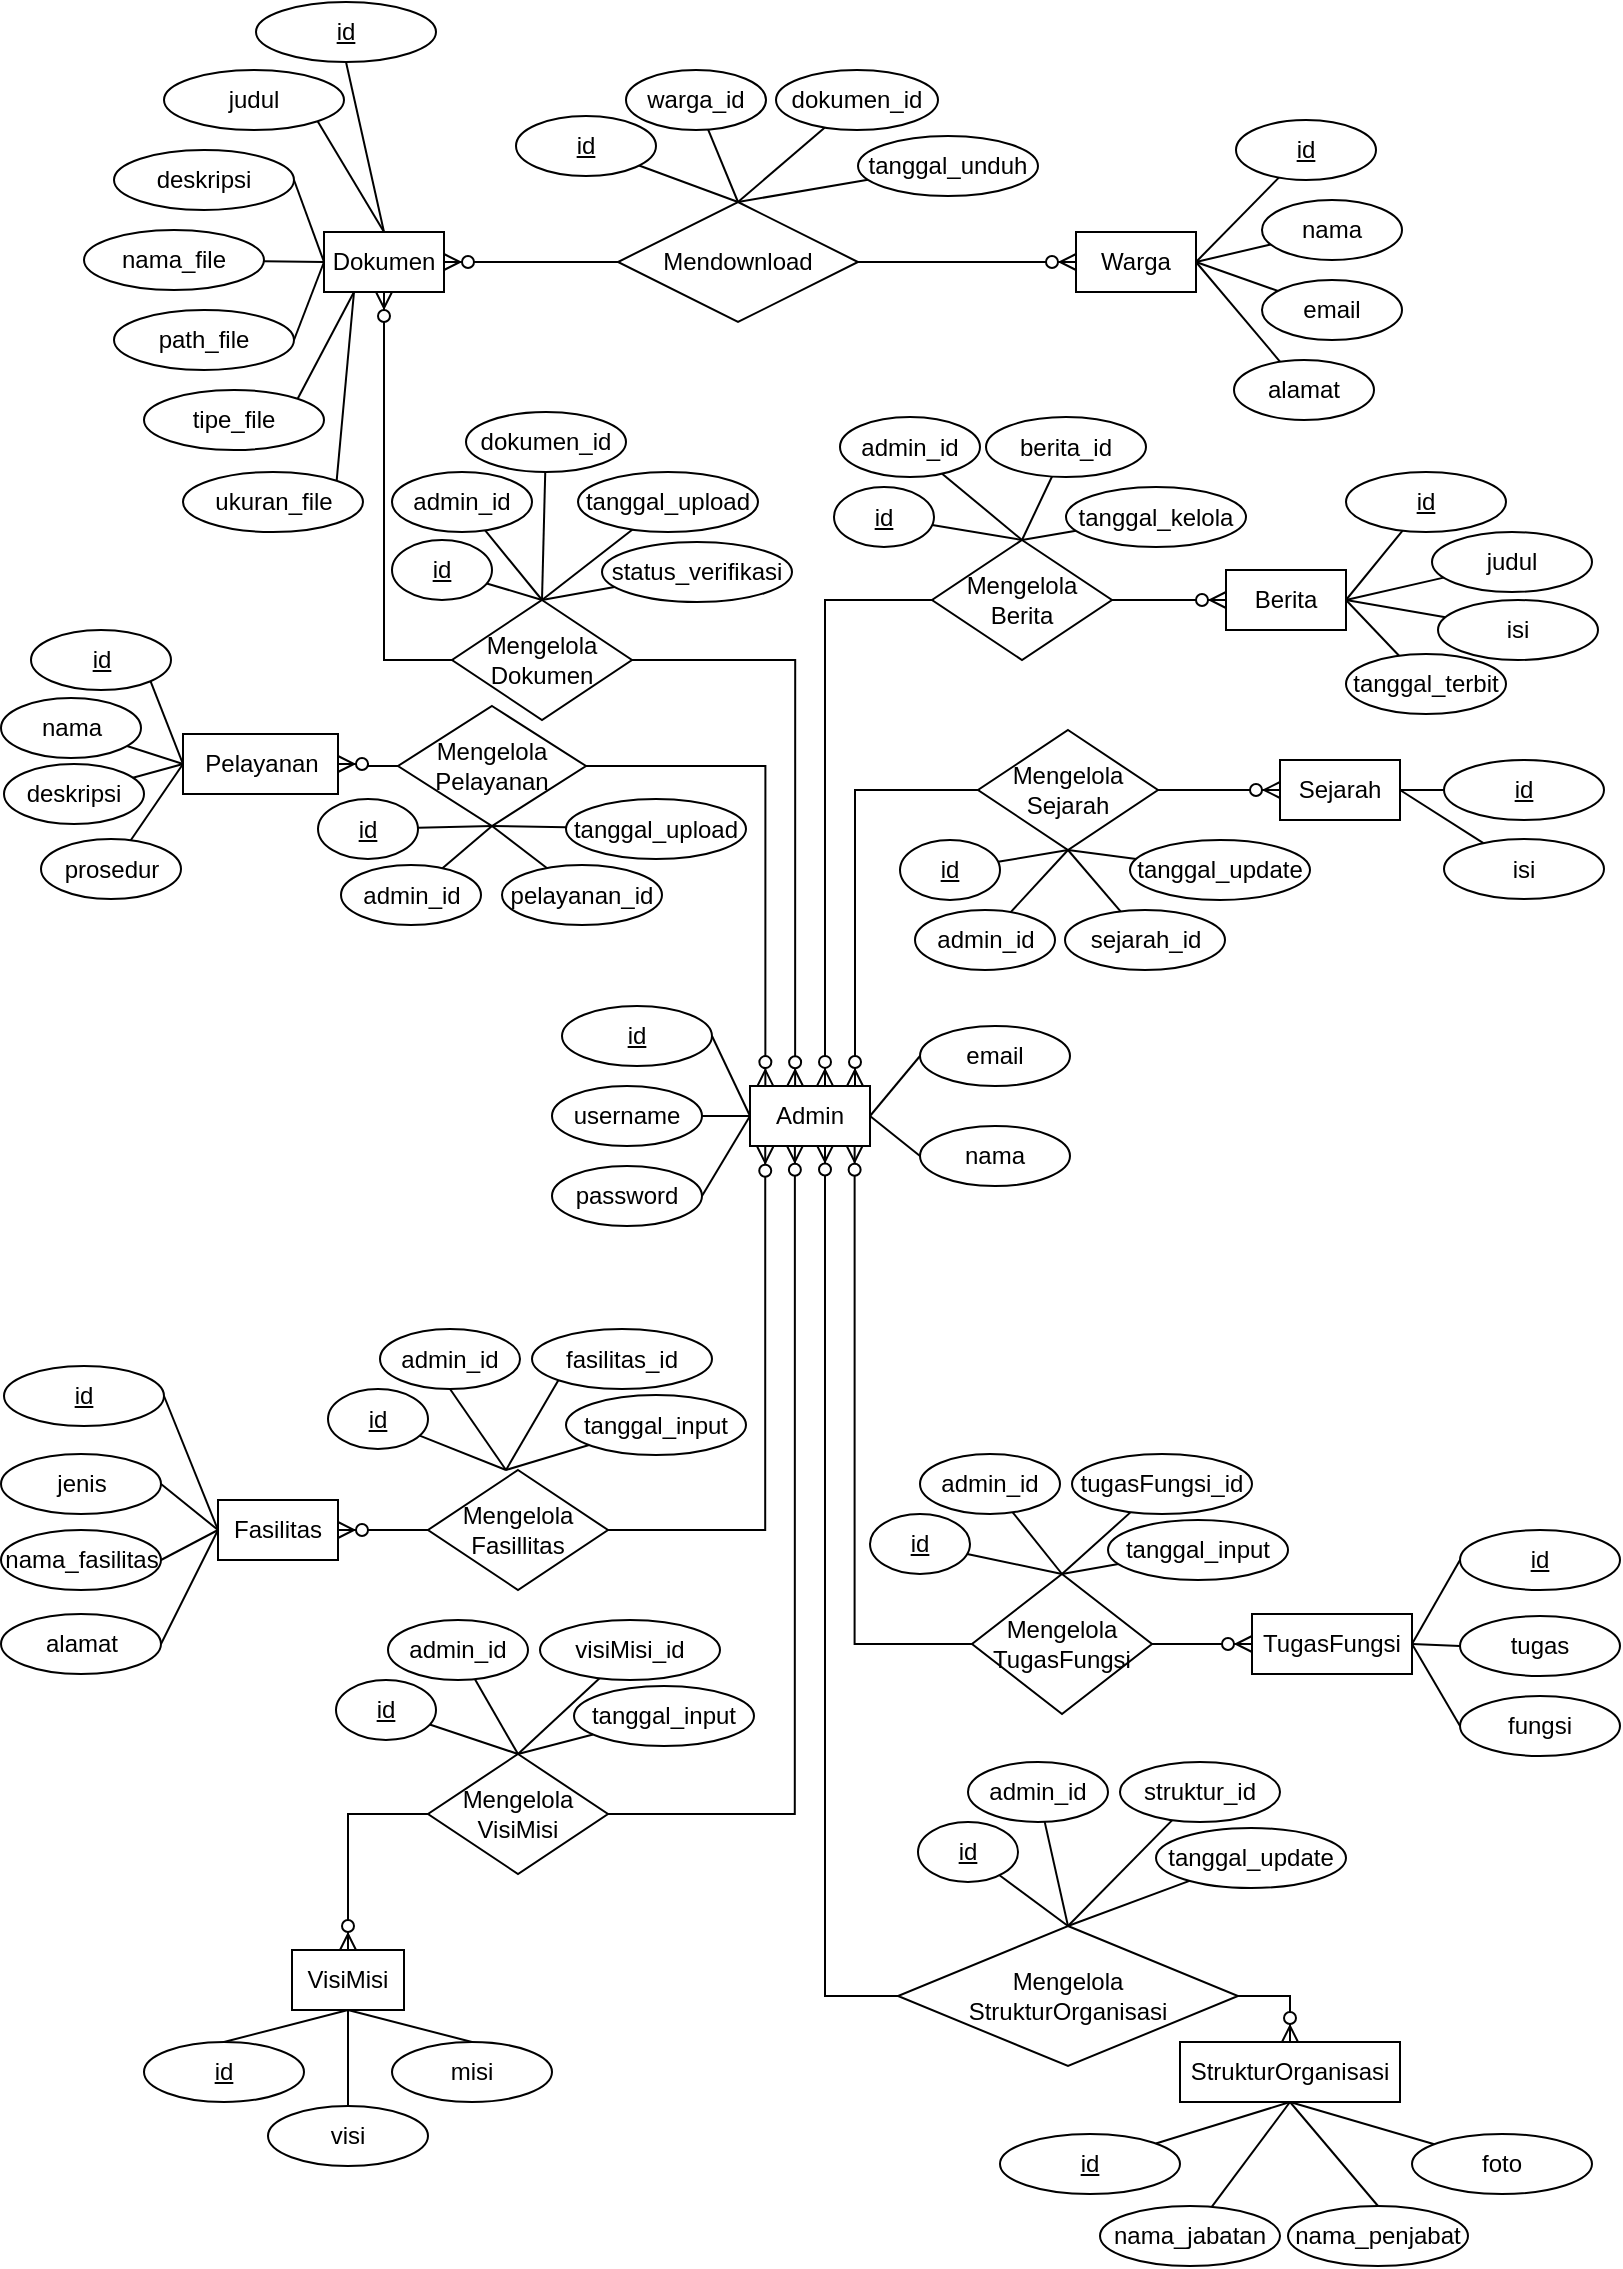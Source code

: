 <mxfile version="27.0.9">
  <diagram name="Page-1" id="Gd6AUDYWB9hMmStg1P0N">
    <mxGraphModel dx="772" dy="629" grid="1" gridSize="10" guides="1" tooltips="1" connect="1" arrows="1" fold="1" page="1" pageScale="1" pageWidth="827" pageHeight="1169" math="0" shadow="0">
      <root>
        <mxCell id="0" />
        <mxCell id="1" parent="0" />
        <mxCell id="0zm7XcYfvjShml4HNNp9-40" style="rounded=0;orthogonalLoop=1;jettySize=auto;html=1;entryX=1;entryY=0.5;entryDx=0;entryDy=0;endArrow=none;startFill=0;exitX=0;exitY=0.5;exitDx=0;exitDy=0;movable=1;resizable=1;rotatable=1;deletable=1;editable=1;locked=0;connectable=1;" parent="1" source="0zm7XcYfvjShml4HNNp9-1" target="0zm7XcYfvjShml4HNNp9-13" edge="1">
          <mxGeometry relative="1" as="geometry">
            <mxPoint x="376" y="565" as="sourcePoint" />
          </mxGeometry>
        </mxCell>
        <mxCell id="0zm7XcYfvjShml4HNNp9-1" value="Admin" style="html=1;dashed=0;whiteSpace=wrap;movable=1;resizable=1;rotatable=1;deletable=1;editable=1;locked=0;connectable=1;" parent="1" vertex="1">
          <mxGeometry x="386" y="550" width="60" height="30" as="geometry" />
        </mxCell>
        <mxCell id="0zm7XcYfvjShml4HNNp9-47" style="rounded=0;orthogonalLoop=1;jettySize=auto;html=1;entryX=0.5;entryY=1;entryDx=0;entryDy=0;endArrow=none;startFill=0;movable=1;resizable=1;rotatable=1;deletable=1;editable=1;locked=0;connectable=1;exitX=0.5;exitY=0;exitDx=0;exitDy=0;" parent="1" source="0zm7XcYfvjShml4HNNp9-4" target="0zm7XcYfvjShml4HNNp9-26" edge="1">
          <mxGeometry relative="1" as="geometry" />
        </mxCell>
        <mxCell id="0zm7XcYfvjShml4HNNp9-48" style="rounded=0;orthogonalLoop=1;jettySize=auto;html=1;entryX=1;entryY=1;entryDx=0;entryDy=0;endArrow=none;startFill=0;exitX=0.5;exitY=0;exitDx=0;exitDy=0;movable=1;resizable=1;rotatable=1;deletable=1;editable=1;locked=0;connectable=1;" parent="1" source="0zm7XcYfvjShml4HNNp9-4" target="0zm7XcYfvjShml4HNNp9-27" edge="1">
          <mxGeometry relative="1" as="geometry" />
        </mxCell>
        <mxCell id="0zm7XcYfvjShml4HNNp9-49" style="rounded=0;orthogonalLoop=1;jettySize=auto;html=1;entryX=1;entryY=0;entryDx=0;entryDy=0;endArrow=none;startFill=0;exitX=0.25;exitY=1;exitDx=0;exitDy=0;movable=1;resizable=1;rotatable=1;deletable=1;editable=1;locked=0;connectable=1;" parent="1" source="0zm7XcYfvjShml4HNNp9-4" target="0zm7XcYfvjShml4HNNp9-35" edge="1">
          <mxGeometry relative="1" as="geometry" />
        </mxCell>
        <mxCell id="0zm7XcYfvjShml4HNNp9-4" value="Dokumen" style="html=1;dashed=0;whiteSpace=wrap;movable=1;resizable=1;rotatable=1;deletable=1;editable=1;locked=0;connectable=1;" parent="1" vertex="1">
          <mxGeometry x="173" y="123" width="60" height="30" as="geometry" />
        </mxCell>
        <mxCell id="0zm7XcYfvjShml4HNNp9-7" value="Berita" style="html=1;dashed=0;whiteSpace=wrap;movable=1;resizable=1;rotatable=1;deletable=1;editable=1;locked=0;connectable=1;" parent="1" vertex="1">
          <mxGeometry x="624" y="292" width="60" height="30" as="geometry" />
        </mxCell>
        <mxCell id="0zm7XcYfvjShml4HNNp9-8" value="Sejarah" style="html=1;dashed=0;whiteSpace=wrap;" parent="1" vertex="1">
          <mxGeometry x="651" y="387" width="60" height="30" as="geometry" />
        </mxCell>
        <mxCell id="0zm7XcYfvjShml4HNNp9-9" value="StrukturOrganisasi" style="html=1;dashed=0;whiteSpace=wrap;" parent="1" vertex="1">
          <mxGeometry x="601" y="1028" width="110" height="30" as="geometry" />
        </mxCell>
        <mxCell id="0zm7XcYfvjShml4HNNp9-11" value="Fasilitas" style="html=1;dashed=0;whiteSpace=wrap;" parent="1" vertex="1">
          <mxGeometry x="120" y="757" width="60" height="30" as="geometry" />
        </mxCell>
        <mxCell id="0zm7XcYfvjShml4HNNp9-12" value="Warga" style="html=1;dashed=0;whiteSpace=wrap;" parent="1" vertex="1">
          <mxGeometry x="549" y="123" width="60" height="30" as="geometry" />
        </mxCell>
        <mxCell id="0zm7XcYfvjShml4HNNp9-13" value="id" style="ellipse;whiteSpace=wrap;html=1;align=center;fontStyle=4;movable=1;resizable=1;rotatable=1;deletable=1;editable=1;locked=0;connectable=1;" parent="1" vertex="1">
          <mxGeometry x="292" y="510" width="75" height="30" as="geometry" />
        </mxCell>
        <mxCell id="0zm7XcYfvjShml4HNNp9-41" style="rounded=0;orthogonalLoop=1;jettySize=auto;html=1;entryX=0;entryY=0.5;entryDx=0;entryDy=0;endArrow=none;startFill=0;exitX=1;exitY=0.5;exitDx=0;exitDy=0;movable=1;resizable=1;rotatable=1;deletable=1;editable=1;locked=0;connectable=1;" parent="1" source="0zm7XcYfvjShml4HNNp9-18" target="0zm7XcYfvjShml4HNNp9-1" edge="1">
          <mxGeometry relative="1" as="geometry">
            <mxPoint x="376" y="565" as="targetPoint" />
          </mxGeometry>
        </mxCell>
        <mxCell id="0zm7XcYfvjShml4HNNp9-18" value="username" style="ellipse;whiteSpace=wrap;html=1;align=center;movable=1;resizable=1;rotatable=1;deletable=1;editable=1;locked=0;connectable=1;" parent="1" vertex="1">
          <mxGeometry x="287" y="550" width="75" height="30" as="geometry" />
        </mxCell>
        <mxCell id="0zm7XcYfvjShml4HNNp9-42" style="rounded=0;orthogonalLoop=1;jettySize=auto;html=1;entryX=0;entryY=0.5;entryDx=0;entryDy=0;endArrow=none;startFill=0;movable=1;resizable=1;rotatable=1;deletable=1;editable=1;locked=0;connectable=1;exitX=1;exitY=0.5;exitDx=0;exitDy=0;" parent="1" source="0zm7XcYfvjShml4HNNp9-19" target="0zm7XcYfvjShml4HNNp9-1" edge="1">
          <mxGeometry relative="1" as="geometry">
            <mxPoint x="376" y="565" as="targetPoint" />
          </mxGeometry>
        </mxCell>
        <mxCell id="0zm7XcYfvjShml4HNNp9-19" value="password" style="ellipse;whiteSpace=wrap;html=1;align=center;movable=1;resizable=1;rotatable=1;deletable=1;editable=1;locked=0;connectable=1;" parent="1" vertex="1">
          <mxGeometry x="287" y="590" width="75" height="30" as="geometry" />
        </mxCell>
        <mxCell id="NVvL3E0lNrgE0OUYKv7Z-1" style="rounded=0;orthogonalLoop=1;jettySize=auto;html=1;entryX=1;entryY=0.5;entryDx=0;entryDy=0;endArrow=none;startFill=0;exitX=0;exitY=0.5;exitDx=0;exitDy=0;" parent="1" source="0zm7XcYfvjShml4HNNp9-20" target="0zm7XcYfvjShml4HNNp9-1" edge="1">
          <mxGeometry relative="1" as="geometry" />
        </mxCell>
        <mxCell id="0zm7XcYfvjShml4HNNp9-20" value="nama" style="ellipse;whiteSpace=wrap;html=1;align=center;movable=1;resizable=1;rotatable=1;deletable=1;editable=1;locked=0;connectable=1;" parent="1" vertex="1">
          <mxGeometry x="471" y="570" width="75" height="30" as="geometry" />
        </mxCell>
        <mxCell id="0zm7XcYfvjShml4HNNp9-44" style="rounded=0;orthogonalLoop=1;jettySize=auto;html=1;entryX=1;entryY=0.5;entryDx=0;entryDy=0;endArrow=none;startFill=0;exitX=0;exitY=0.5;exitDx=0;exitDy=0;movable=1;resizable=1;rotatable=1;deletable=1;editable=1;locked=0;connectable=1;" parent="1" source="0zm7XcYfvjShml4HNNp9-21" target="0zm7XcYfvjShml4HNNp9-1" edge="1">
          <mxGeometry relative="1" as="geometry" />
        </mxCell>
        <mxCell id="0zm7XcYfvjShml4HNNp9-21" value="email" style="ellipse;whiteSpace=wrap;html=1;align=center;movable=1;resizable=1;rotatable=1;deletable=1;editable=1;locked=0;connectable=1;" parent="1" vertex="1">
          <mxGeometry x="471" y="520" width="75" height="30" as="geometry" />
        </mxCell>
        <mxCell id="0zm7XcYfvjShml4HNNp9-26" value="id" style="ellipse;whiteSpace=wrap;html=1;align=center;fontStyle=4;movable=1;resizable=1;rotatable=1;deletable=1;editable=1;locked=0;connectable=1;" parent="1" vertex="1">
          <mxGeometry x="139" y="8" width="90" height="30" as="geometry" />
        </mxCell>
        <mxCell id="0zm7XcYfvjShml4HNNp9-27" value="judul" style="ellipse;whiteSpace=wrap;html=1;align=center;movable=1;resizable=1;rotatable=1;deletable=1;editable=1;locked=0;connectable=1;" parent="1" vertex="1">
          <mxGeometry x="93" y="42" width="90" height="30" as="geometry" />
        </mxCell>
        <mxCell id="0zm7XcYfvjShml4HNNp9-50" style="rounded=0;orthogonalLoop=1;jettySize=auto;html=1;entryX=0;entryY=0.5;entryDx=0;entryDy=0;endArrow=none;startFill=0;exitX=1;exitY=0.5;exitDx=0;exitDy=0;movable=1;resizable=1;rotatable=1;deletable=1;editable=1;locked=0;connectable=1;" parent="1" source="0zm7XcYfvjShml4HNNp9-28" target="0zm7XcYfvjShml4HNNp9-4" edge="1">
          <mxGeometry relative="1" as="geometry" />
        </mxCell>
        <mxCell id="0zm7XcYfvjShml4HNNp9-28" value="deskripsi" style="ellipse;whiteSpace=wrap;html=1;align=center;movable=1;resizable=1;rotatable=1;deletable=1;editable=1;locked=0;connectable=1;" parent="1" vertex="1">
          <mxGeometry x="68" y="82" width="90" height="30" as="geometry" />
        </mxCell>
        <mxCell id="0zm7XcYfvjShml4HNNp9-51" style="rounded=0;orthogonalLoop=1;jettySize=auto;html=1;entryX=0;entryY=0.5;entryDx=0;entryDy=0;endArrow=none;startFill=0;movable=1;resizable=1;rotatable=1;deletable=1;editable=1;locked=0;connectable=1;" parent="1" source="0zm7XcYfvjShml4HNNp9-32" target="0zm7XcYfvjShml4HNNp9-4" edge="1">
          <mxGeometry relative="1" as="geometry" />
        </mxCell>
        <mxCell id="0zm7XcYfvjShml4HNNp9-32" value="nama_file" style="ellipse;whiteSpace=wrap;html=1;align=center;movable=1;resizable=1;rotatable=1;deletable=1;editable=1;locked=0;connectable=1;" parent="1" vertex="1">
          <mxGeometry x="53" y="122" width="90" height="30" as="geometry" />
        </mxCell>
        <mxCell id="0zm7XcYfvjShml4HNNp9-52" style="rounded=0;orthogonalLoop=1;jettySize=auto;html=1;entryX=0;entryY=0.5;entryDx=0;entryDy=0;endArrow=none;startFill=0;exitX=1;exitY=0.5;exitDx=0;exitDy=0;movable=1;resizable=1;rotatable=1;deletable=1;editable=1;locked=0;connectable=1;" parent="1" source="0zm7XcYfvjShml4HNNp9-33" target="0zm7XcYfvjShml4HNNp9-4" edge="1">
          <mxGeometry relative="1" as="geometry" />
        </mxCell>
        <mxCell id="0zm7XcYfvjShml4HNNp9-33" value="path_file" style="ellipse;whiteSpace=wrap;html=1;align=center;movable=1;resizable=1;rotatable=1;deletable=1;editable=1;locked=0;connectable=1;" parent="1" vertex="1">
          <mxGeometry x="68" y="162" width="90" height="30" as="geometry" />
        </mxCell>
        <mxCell id="0zm7XcYfvjShml4HNNp9-53" style="rounded=0;orthogonalLoop=1;jettySize=auto;html=1;entryX=0.25;entryY=1;entryDx=0;entryDy=0;endArrow=none;startFill=0;exitX=1;exitY=0;exitDx=0;exitDy=0;movable=1;resizable=1;rotatable=1;deletable=1;editable=1;locked=0;connectable=1;" parent="1" source="0zm7XcYfvjShml4HNNp9-34" target="0zm7XcYfvjShml4HNNp9-4" edge="1">
          <mxGeometry relative="1" as="geometry" />
        </mxCell>
        <mxCell id="0zm7XcYfvjShml4HNNp9-34" value="tipe_file" style="ellipse;whiteSpace=wrap;html=1;align=center;movable=1;resizable=1;rotatable=1;deletable=1;editable=1;locked=0;connectable=1;" parent="1" vertex="1">
          <mxGeometry x="83" y="202" width="90" height="30" as="geometry" />
        </mxCell>
        <mxCell id="0zm7XcYfvjShml4HNNp9-35" value="ukuran_file" style="ellipse;whiteSpace=wrap;html=1;align=center;movable=1;resizable=1;rotatable=1;deletable=1;editable=1;locked=0;connectable=1;" parent="1" vertex="1">
          <mxGeometry x="102.5" y="243" width="90" height="30" as="geometry" />
        </mxCell>
        <mxCell id="LVVY-FQApIFVXLhK9FdI-64" style="rounded=0;orthogonalLoop=1;jettySize=auto;html=1;entryX=1;entryY=0.5;entryDx=0;entryDy=0;endArrow=none;startFill=0;" parent="1" source="0zm7XcYfvjShml4HNNp9-58" target="0zm7XcYfvjShml4HNNp9-7" edge="1">
          <mxGeometry relative="1" as="geometry" />
        </mxCell>
        <mxCell id="0zm7XcYfvjShml4HNNp9-58" value="id" style="ellipse;whiteSpace=wrap;html=1;align=center;fontStyle=4;movable=1;resizable=1;rotatable=1;deletable=1;editable=1;locked=0;connectable=1;" parent="1" vertex="1">
          <mxGeometry x="684" y="243" width="80" height="30" as="geometry" />
        </mxCell>
        <mxCell id="LVVY-FQApIFVXLhK9FdI-65" style="rounded=0;orthogonalLoop=1;jettySize=auto;html=1;entryX=1;entryY=0.5;entryDx=0;entryDy=0;endArrow=none;startFill=0;" parent="1" source="0zm7XcYfvjShml4HNNp9-59" target="0zm7XcYfvjShml4HNNp9-7" edge="1">
          <mxGeometry relative="1" as="geometry" />
        </mxCell>
        <mxCell id="0zm7XcYfvjShml4HNNp9-59" value="judul" style="ellipse;whiteSpace=wrap;html=1;align=center;movable=1;resizable=1;rotatable=1;deletable=1;editable=1;locked=0;connectable=1;" parent="1" vertex="1">
          <mxGeometry x="727" y="273" width="80" height="30" as="geometry" />
        </mxCell>
        <mxCell id="LVVY-FQApIFVXLhK9FdI-66" style="rounded=0;orthogonalLoop=1;jettySize=auto;html=1;entryX=1;entryY=0.5;entryDx=0;entryDy=0;endArrow=none;startFill=0;" parent="1" source="0zm7XcYfvjShml4HNNp9-60" target="0zm7XcYfvjShml4HNNp9-7" edge="1">
          <mxGeometry relative="1" as="geometry" />
        </mxCell>
        <mxCell id="0zm7XcYfvjShml4HNNp9-60" value="isi" style="ellipse;whiteSpace=wrap;html=1;align=center;movable=1;resizable=1;rotatable=1;deletable=1;editable=1;locked=0;connectable=1;" parent="1" vertex="1">
          <mxGeometry x="730" y="307" width="80" height="30" as="geometry" />
        </mxCell>
        <mxCell id="LVVY-FQApIFVXLhK9FdI-63" style="rounded=0;orthogonalLoop=1;jettySize=auto;html=1;entryX=1;entryY=0.5;entryDx=0;entryDy=0;endArrow=none;startFill=0;" parent="1" source="0zm7XcYfvjShml4HNNp9-61" target="0zm7XcYfvjShml4HNNp9-7" edge="1">
          <mxGeometry relative="1" as="geometry" />
        </mxCell>
        <mxCell id="0zm7XcYfvjShml4HNNp9-61" value="tanggal_terbit" style="ellipse;whiteSpace=wrap;html=1;align=center;movable=1;resizable=1;rotatable=1;deletable=1;editable=1;locked=0;connectable=1;" parent="1" vertex="1">
          <mxGeometry x="684" y="334" width="80" height="30" as="geometry" />
        </mxCell>
        <mxCell id="38ia4sdSI4WOzJJ5O3A4-18" style="rounded=0;orthogonalLoop=1;jettySize=auto;html=1;entryX=1;entryY=0.5;entryDx=0;entryDy=0;endArrow=none;startFill=0;" parent="1" source="0zm7XcYfvjShml4HNNp9-73" target="0zm7XcYfvjShml4HNNp9-8" edge="1">
          <mxGeometry relative="1" as="geometry" />
        </mxCell>
        <mxCell id="0zm7XcYfvjShml4HNNp9-73" value="id" style="ellipse;whiteSpace=wrap;html=1;align=center;fontStyle=4;" parent="1" vertex="1">
          <mxGeometry x="733" y="387" width="80" height="30" as="geometry" />
        </mxCell>
        <mxCell id="38ia4sdSI4WOzJJ5O3A4-19" style="rounded=0;orthogonalLoop=1;jettySize=auto;html=1;entryX=1;entryY=0.5;entryDx=0;entryDy=0;endArrow=none;startFill=0;" parent="1" source="0zm7XcYfvjShml4HNNp9-75" target="0zm7XcYfvjShml4HNNp9-8" edge="1">
          <mxGeometry relative="1" as="geometry" />
        </mxCell>
        <mxCell id="0zm7XcYfvjShml4HNNp9-75" value="isi" style="ellipse;whiteSpace=wrap;html=1;align=center;" parent="1" vertex="1">
          <mxGeometry x="733" y="426.5" width="80" height="30" as="geometry" />
        </mxCell>
        <mxCell id="LVVY-FQApIFVXLhK9FdI-69" style="rounded=0;orthogonalLoop=1;jettySize=auto;html=1;entryX=0.5;entryY=1;entryDx=0;entryDy=0;endArrow=none;startFill=0;" parent="1" source="0zm7XcYfvjShml4HNNp9-84" target="0zm7XcYfvjShml4HNNp9-9" edge="1">
          <mxGeometry relative="1" as="geometry" />
        </mxCell>
        <mxCell id="0zm7XcYfvjShml4HNNp9-84" value="id" style="ellipse;whiteSpace=wrap;html=1;align=center;fontStyle=4;" parent="1" vertex="1">
          <mxGeometry x="511" y="1074" width="90" height="30" as="geometry" />
        </mxCell>
        <mxCell id="0zm7XcYfvjShml4HNNp9-91" style="rounded=0;orthogonalLoop=1;jettySize=auto;html=1;endArrow=none;startFill=0;entryX=0.5;entryY=1;entryDx=0;entryDy=0;" parent="1" source="0zm7XcYfvjShml4HNNp9-85" target="0zm7XcYfvjShml4HNNp9-9" edge="1">
          <mxGeometry relative="1" as="geometry" />
        </mxCell>
        <mxCell id="0zm7XcYfvjShml4HNNp9-85" value="nama_jabatan" style="ellipse;whiteSpace=wrap;html=1;align=center;" parent="1" vertex="1">
          <mxGeometry x="561" y="1110" width="90" height="30" as="geometry" />
        </mxCell>
        <mxCell id="0zm7XcYfvjShml4HNNp9-92" style="rounded=0;orthogonalLoop=1;jettySize=auto;html=1;entryX=0.5;entryY=1;entryDx=0;entryDy=0;endArrow=none;startFill=0;exitX=0.5;exitY=0;exitDx=0;exitDy=0;" parent="1" source="0zm7XcYfvjShml4HNNp9-86" target="0zm7XcYfvjShml4HNNp9-9" edge="1">
          <mxGeometry relative="1" as="geometry" />
        </mxCell>
        <mxCell id="0zm7XcYfvjShml4HNNp9-86" value="nama_penjabat" style="ellipse;whiteSpace=wrap;html=1;align=center;" parent="1" vertex="1">
          <mxGeometry x="655" y="1110" width="90" height="30" as="geometry" />
        </mxCell>
        <mxCell id="0zm7XcYfvjShml4HNNp9-143" style="rounded=0;orthogonalLoop=1;jettySize=auto;html=1;entryX=0;entryY=0.5;entryDx=0;entryDy=0;endArrow=none;startFill=0;exitX=1;exitY=0.5;exitDx=0;exitDy=0;" parent="1" source="0zm7XcYfvjShml4HNNp9-116" target="0zm7XcYfvjShml4HNNp9-120" edge="1">
          <mxGeometry relative="1" as="geometry" />
        </mxCell>
        <mxCell id="0zm7XcYfvjShml4HNNp9-116" value="TugasFungsi" style="html=1;dashed=0;whiteSpace=wrap;" parent="1" vertex="1">
          <mxGeometry x="637" y="814" width="80" height="30" as="geometry" />
        </mxCell>
        <mxCell id="LVVY-FQApIFVXLhK9FdI-67" style="rounded=0;orthogonalLoop=1;jettySize=auto;html=1;entryX=1;entryY=0.5;entryDx=0;entryDy=0;endArrow=none;startFill=0;exitX=0;exitY=0.5;exitDx=0;exitDy=0;" parent="1" source="0zm7XcYfvjShml4HNNp9-118" target="0zm7XcYfvjShml4HNNp9-116" edge="1">
          <mxGeometry relative="1" as="geometry" />
        </mxCell>
        <mxCell id="0zm7XcYfvjShml4HNNp9-118" value="id" style="ellipse;whiteSpace=wrap;html=1;align=center;fontStyle=4;" parent="1" vertex="1">
          <mxGeometry x="741" y="772" width="80" height="30" as="geometry" />
        </mxCell>
        <mxCell id="0zm7XcYfvjShml4HNNp9-120" value="tugas" style="ellipse;whiteSpace=wrap;html=1;align=center;" parent="1" vertex="1">
          <mxGeometry x="741" y="815" width="80" height="30" as="geometry" />
        </mxCell>
        <mxCell id="0zm7XcYfvjShml4HNNp9-144" style="rounded=0;orthogonalLoop=1;jettySize=auto;html=1;entryX=1;entryY=0.5;entryDx=0;entryDy=0;endArrow=none;startFill=0;exitX=0;exitY=0.5;exitDx=0;exitDy=0;" parent="1" source="0zm7XcYfvjShml4HNNp9-122" target="0zm7XcYfvjShml4HNNp9-116" edge="1">
          <mxGeometry relative="1" as="geometry" />
        </mxCell>
        <mxCell id="0zm7XcYfvjShml4HNNp9-122" value="fungsi" style="ellipse;whiteSpace=wrap;html=1;align=center;" parent="1" vertex="1">
          <mxGeometry x="741" y="855" width="80" height="30" as="geometry" />
        </mxCell>
        <mxCell id="0zm7XcYfvjShml4HNNp9-129" value="VisiMisi" style="html=1;dashed=0;whiteSpace=wrap;" parent="1" vertex="1">
          <mxGeometry x="157" y="982" width="56" height="30" as="geometry" />
        </mxCell>
        <mxCell id="0zm7XcYfvjShml4HNNp9-130" style="rounded=0;orthogonalLoop=1;jettySize=auto;html=1;entryX=0.5;entryY=1;entryDx=0;entryDy=0;endArrow=none;startFill=0;exitX=0.5;exitY=0;exitDx=0;exitDy=0;" parent="1" source="0zm7XcYfvjShml4HNNp9-131" target="0zm7XcYfvjShml4HNNp9-129" edge="1">
          <mxGeometry relative="1" as="geometry">
            <mxPoint x="217" y="997" as="targetPoint" />
          </mxGeometry>
        </mxCell>
        <mxCell id="0zm7XcYfvjShml4HNNp9-131" value="id" style="ellipse;whiteSpace=wrap;html=1;align=center;fontStyle=4;" parent="1" vertex="1">
          <mxGeometry x="83" y="1028" width="80" height="30" as="geometry" />
        </mxCell>
        <mxCell id="0zm7XcYfvjShml4HNNp9-132" style="rounded=0;orthogonalLoop=1;jettySize=auto;html=1;endArrow=none;startFill=0;entryX=0.5;entryY=1;entryDx=0;entryDy=0;" parent="1" source="0zm7XcYfvjShml4HNNp9-133" target="0zm7XcYfvjShml4HNNp9-129" edge="1">
          <mxGeometry relative="1" as="geometry">
            <mxPoint x="217" y="997" as="targetPoint" />
          </mxGeometry>
        </mxCell>
        <mxCell id="0zm7XcYfvjShml4HNNp9-133" value="visi" style="ellipse;whiteSpace=wrap;html=1;align=center;" parent="1" vertex="1">
          <mxGeometry x="145" y="1060" width="80" height="30" as="geometry" />
        </mxCell>
        <mxCell id="0zm7XcYfvjShml4HNNp9-134" style="rounded=0;orthogonalLoop=1;jettySize=auto;html=1;entryX=0.5;entryY=1;entryDx=0;entryDy=0;endArrow=none;startFill=0;exitX=0.5;exitY=0;exitDx=0;exitDy=0;" parent="1" source="0zm7XcYfvjShml4HNNp9-135" target="0zm7XcYfvjShml4HNNp9-129" edge="1">
          <mxGeometry relative="1" as="geometry" />
        </mxCell>
        <mxCell id="0zm7XcYfvjShml4HNNp9-135" value="misi" style="ellipse;whiteSpace=wrap;html=1;align=center;" parent="1" vertex="1">
          <mxGeometry x="207" y="1028" width="80" height="30" as="geometry" />
        </mxCell>
        <mxCell id="0zm7XcYfvjShml4HNNp9-165" style="rounded=0;orthogonalLoop=1;jettySize=auto;html=1;entryX=0;entryY=0.5;entryDx=0;entryDy=0;endArrow=none;startFill=0;exitX=1;exitY=0.5;exitDx=0;exitDy=0;" parent="1" source="0zm7XcYfvjShml4HNNp9-149" target="0zm7XcYfvjShml4HNNp9-11" edge="1">
          <mxGeometry relative="1" as="geometry" />
        </mxCell>
        <mxCell id="0zm7XcYfvjShml4HNNp9-149" value="id" style="ellipse;whiteSpace=wrap;html=1;align=center;fontStyle=4;" parent="1" vertex="1">
          <mxGeometry x="13" y="690" width="80" height="30" as="geometry" />
        </mxCell>
        <mxCell id="0zm7XcYfvjShml4HNNp9-163" style="rounded=0;orthogonalLoop=1;jettySize=auto;html=1;entryX=0;entryY=0.5;entryDx=0;entryDy=0;endArrow=none;startFill=0;exitX=1;exitY=0.5;exitDx=0;exitDy=0;" parent="1" source="0zm7XcYfvjShml4HNNp9-150" target="0zm7XcYfvjShml4HNNp9-11" edge="1">
          <mxGeometry relative="1" as="geometry">
            <mxPoint x="120" y="773" as="targetPoint" />
          </mxGeometry>
        </mxCell>
        <mxCell id="0zm7XcYfvjShml4HNNp9-150" value="nama_fasilitas" style="ellipse;whiteSpace=wrap;html=1;align=center;" parent="1" vertex="1">
          <mxGeometry x="11.5" y="772" width="80" height="30" as="geometry" />
        </mxCell>
        <mxCell id="0zm7XcYfvjShml4HNNp9-164" style="rounded=0;orthogonalLoop=1;jettySize=auto;html=1;entryX=0;entryY=0.5;entryDx=0;entryDy=0;endArrow=none;startFill=0;exitX=1;exitY=0.5;exitDx=0;exitDy=0;" parent="1" source="0zm7XcYfvjShml4HNNp9-151" target="0zm7XcYfvjShml4HNNp9-11" edge="1">
          <mxGeometry relative="1" as="geometry" />
        </mxCell>
        <mxCell id="0zm7XcYfvjShml4HNNp9-151" value="jenis" style="ellipse;whiteSpace=wrap;html=1;align=center;" parent="1" vertex="1">
          <mxGeometry x="11.5" y="734" width="80" height="30" as="geometry" />
        </mxCell>
        <mxCell id="0zm7XcYfvjShml4HNNp9-161" style="rounded=0;orthogonalLoop=1;jettySize=auto;html=1;entryX=0;entryY=0.5;entryDx=0;entryDy=0;endArrow=none;startFill=0;exitX=1;exitY=0.5;exitDx=0;exitDy=0;" parent="1" source="0zm7XcYfvjShml4HNNp9-153" target="0zm7XcYfvjShml4HNNp9-11" edge="1">
          <mxGeometry relative="1" as="geometry">
            <mxPoint x="120" y="773" as="targetPoint" />
          </mxGeometry>
        </mxCell>
        <mxCell id="0zm7XcYfvjShml4HNNp9-153" value="alamat" style="ellipse;whiteSpace=wrap;html=1;align=center;" parent="1" vertex="1">
          <mxGeometry x="11.5" y="814" width="80" height="30" as="geometry" />
        </mxCell>
        <mxCell id="38ia4sdSI4WOzJJ5O3A4-10" style="rounded=0;orthogonalLoop=1;jettySize=auto;html=1;entryX=1;entryY=1;entryDx=0;entryDy=0;endArrow=none;startFill=0;exitX=0;exitY=0.5;exitDx=0;exitDy=0;" parent="1" source="38ia4sdSI4WOzJJ5O3A4-2" target="38ia4sdSI4WOzJJ5O3A4-3" edge="1">
          <mxGeometry relative="1" as="geometry" />
        </mxCell>
        <mxCell id="38ia4sdSI4WOzJJ5O3A4-2" value="Pelayanan" style="html=1;dashed=0;whiteSpace=wrap;" parent="1" vertex="1">
          <mxGeometry x="102.5" y="374" width="77.5" height="30" as="geometry" />
        </mxCell>
        <mxCell id="38ia4sdSI4WOzJJ5O3A4-3" value="id" style="ellipse;whiteSpace=wrap;html=1;align=center;fontStyle=4;" parent="1" vertex="1">
          <mxGeometry x="26.5" y="322" width="70" height="30" as="geometry" />
        </mxCell>
        <mxCell id="38ia4sdSI4WOzJJ5O3A4-12" style="rounded=0;orthogonalLoop=1;jettySize=auto;html=1;entryX=0;entryY=0.5;entryDx=0;entryDy=0;endArrow=none;startFill=0;" parent="1" source="38ia4sdSI4WOzJJ5O3A4-4" target="38ia4sdSI4WOzJJ5O3A4-2" edge="1">
          <mxGeometry relative="1" as="geometry" />
        </mxCell>
        <mxCell id="38ia4sdSI4WOzJJ5O3A4-4" value="nama" style="ellipse;whiteSpace=wrap;html=1;align=center;" parent="1" vertex="1">
          <mxGeometry x="11.5" y="356" width="70" height="30" as="geometry" />
        </mxCell>
        <mxCell id="38ia4sdSI4WOzJJ5O3A4-13" style="rounded=0;orthogonalLoop=1;jettySize=auto;html=1;entryX=0;entryY=0.5;entryDx=0;entryDy=0;endArrow=none;startFill=0;" parent="1" source="38ia4sdSI4WOzJJ5O3A4-5" target="38ia4sdSI4WOzJJ5O3A4-2" edge="1">
          <mxGeometry relative="1" as="geometry" />
        </mxCell>
        <mxCell id="38ia4sdSI4WOzJJ5O3A4-5" value="deskripsi" style="ellipse;whiteSpace=wrap;html=1;align=center;" parent="1" vertex="1">
          <mxGeometry x="13" y="389" width="70" height="30" as="geometry" />
        </mxCell>
        <mxCell id="38ia4sdSI4WOzJJ5O3A4-14" style="rounded=0;orthogonalLoop=1;jettySize=auto;html=1;entryX=0;entryY=0.5;entryDx=0;entryDy=0;endArrow=none;startFill=0;" parent="1" source="38ia4sdSI4WOzJJ5O3A4-6" target="38ia4sdSI4WOzJJ5O3A4-2" edge="1">
          <mxGeometry relative="1" as="geometry" />
        </mxCell>
        <mxCell id="38ia4sdSI4WOzJJ5O3A4-6" value="prosedur" style="ellipse;whiteSpace=wrap;html=1;align=center;" parent="1" vertex="1">
          <mxGeometry x="31.5" y="426.5" width="70" height="30" as="geometry" />
        </mxCell>
        <mxCell id="38ia4sdSI4WOzJJ5O3A4-23" value="Mengelola&lt;div&gt;Dokumen&lt;/div&gt;" style="shape=rhombus;html=1;dashed=0;whiteSpace=wrap;perimeter=rhombusPerimeter;" parent="1" vertex="1">
          <mxGeometry x="237" y="307" width="90" height="60" as="geometry" />
        </mxCell>
        <mxCell id="38ia4sdSI4WOzJJ5O3A4-26" value="" style="edgeStyle=orthogonalEdgeStyle;fontSize=12;html=1;endArrow=ERzeroToMany;endFill=1;rounded=0;entryX=0.5;entryY=1;entryDx=0;entryDy=0;exitX=0;exitY=0.5;exitDx=0;exitDy=0;" parent="1" source="38ia4sdSI4WOzJJ5O3A4-23" target="0zm7XcYfvjShml4HNNp9-4" edge="1">
          <mxGeometry width="100" height="100" relative="1" as="geometry">
            <mxPoint x="200" y="343" as="sourcePoint" />
            <mxPoint x="300" y="243" as="targetPoint" />
          </mxGeometry>
        </mxCell>
        <mxCell id="38ia4sdSI4WOzJJ5O3A4-27" value="Mengelola&lt;div&gt;Berita&lt;/div&gt;" style="shape=rhombus;html=1;dashed=0;whiteSpace=wrap;perimeter=rhombusPerimeter;" parent="1" vertex="1">
          <mxGeometry x="477" y="277" width="90" height="60" as="geometry" />
        </mxCell>
        <mxCell id="38ia4sdSI4WOzJJ5O3A4-29" value="" style="edgeStyle=orthogonalEdgeStyle;fontSize=12;html=1;endArrow=ERzeroToMany;endFill=1;rounded=0;entryX=0;entryY=0.5;entryDx=0;entryDy=0;exitX=1;exitY=0.5;exitDx=0;exitDy=0;" parent="1" source="38ia4sdSI4WOzJJ5O3A4-27" target="0zm7XcYfvjShml4HNNp9-7" edge="1">
          <mxGeometry width="100" height="100" relative="1" as="geometry">
            <mxPoint x="572" y="398" as="sourcePoint" />
            <mxPoint x="516" y="243" as="targetPoint" />
          </mxGeometry>
        </mxCell>
        <mxCell id="38ia4sdSI4WOzJJ5O3A4-30" value="Mengelola Pelayanan" style="shape=rhombus;html=1;dashed=0;whiteSpace=wrap;perimeter=rhombusPerimeter;" parent="1" vertex="1">
          <mxGeometry x="210" y="360" width="94" height="60" as="geometry" />
        </mxCell>
        <mxCell id="38ia4sdSI4WOzJJ5O3A4-32" value="" style="fontSize=12;html=1;endArrow=ERzeroToMany;endFill=1;rounded=0;entryX=1;entryY=0.5;entryDx=0;entryDy=0;exitX=0;exitY=0.5;exitDx=0;exitDy=0;edgeStyle=orthogonalEdgeStyle;" parent="1" source="38ia4sdSI4WOzJJ5O3A4-30" target="38ia4sdSI4WOzJJ5O3A4-2" edge="1">
          <mxGeometry width="100" height="100" relative="1" as="geometry">
            <mxPoint x="133.5" y="413" as="sourcePoint" />
            <mxPoint x="152.5" y="353" as="targetPoint" />
          </mxGeometry>
        </mxCell>
        <mxCell id="38ia4sdSI4WOzJJ5O3A4-34" value="Mengelola&lt;div&gt;Sejarah&lt;/div&gt;" style="shape=rhombus;html=1;dashed=0;whiteSpace=wrap;perimeter=rhombusPerimeter;" parent="1" vertex="1">
          <mxGeometry x="500" y="372" width="90" height="60" as="geometry" />
        </mxCell>
        <mxCell id="38ia4sdSI4WOzJJ5O3A4-36" value="" style="fontSize=12;html=1;endArrow=ERzeroToMany;endFill=1;rounded=0;entryX=0;entryY=0.5;entryDx=0;entryDy=0;exitX=1;exitY=0.5;exitDx=0;exitDy=0;edgeStyle=orthogonalEdgeStyle;" parent="1" source="38ia4sdSI4WOzJJ5O3A4-34" target="0zm7XcYfvjShml4HNNp9-8" edge="1">
          <mxGeometry width="100" height="100" relative="1" as="geometry">
            <mxPoint x="601.52" y="488" as="sourcePoint" />
            <mxPoint x="616.52" y="203" as="targetPoint" />
          </mxGeometry>
        </mxCell>
        <mxCell id="38ia4sdSI4WOzJJ5O3A4-37" value="Mengelola&lt;br&gt;Fasillitas" style="shape=rhombus;html=1;dashed=0;whiteSpace=wrap;perimeter=rhombusPerimeter;" parent="1" vertex="1">
          <mxGeometry x="225" y="742" width="90" height="60" as="geometry" />
        </mxCell>
        <mxCell id="38ia4sdSI4WOzJJ5O3A4-39" value="" style="fontSize=12;html=1;endArrow=ERzeroToMany;endFill=1;rounded=0;entryX=1;entryY=0.5;entryDx=0;entryDy=0;exitX=0;exitY=0.5;exitDx=0;exitDy=0;edgeStyle=orthogonalEdgeStyle;" parent="1" source="38ia4sdSI4WOzJJ5O3A4-37" target="0zm7XcYfvjShml4HNNp9-11" edge="1">
          <mxGeometry width="100" height="100" relative="1" as="geometry">
            <mxPoint x="210.5" y="737" as="sourcePoint" />
            <mxPoint x="240" y="697" as="targetPoint" />
          </mxGeometry>
        </mxCell>
        <mxCell id="38ia4sdSI4WOzJJ5O3A4-40" value="Mengelola&lt;br&gt;VisiMisi" style="shape=rhombus;html=1;dashed=0;whiteSpace=wrap;perimeter=rhombusPerimeter;" parent="1" vertex="1">
          <mxGeometry x="225" y="884" width="90" height="60" as="geometry" />
        </mxCell>
        <mxCell id="38ia4sdSI4WOzJJ5O3A4-42" value="" style="fontSize=12;html=1;endArrow=ERzeroToMany;endFill=1;rounded=0;entryX=0.5;entryY=0;entryDx=0;entryDy=0;exitX=0;exitY=0.5;exitDx=0;exitDy=0;edgeStyle=orthogonalEdgeStyle;" parent="1" source="38ia4sdSI4WOzJJ5O3A4-40" target="0zm7XcYfvjShml4HNNp9-129" edge="1">
          <mxGeometry width="100" height="100" relative="1" as="geometry">
            <mxPoint x="229.5" y="822" as="sourcePoint" />
            <mxPoint x="199" y="852" as="targetPoint" />
          </mxGeometry>
        </mxCell>
        <mxCell id="38ia4sdSI4WOzJJ5O3A4-43" value="Mengelola&lt;div&gt;StrukturOrganisasi&lt;/div&gt;" style="shape=rhombus;html=1;dashed=0;whiteSpace=wrap;perimeter=rhombusPerimeter;" parent="1" vertex="1">
          <mxGeometry x="460" y="970" width="170" height="70" as="geometry" />
        </mxCell>
        <mxCell id="38ia4sdSI4WOzJJ5O3A4-45" value="" style="fontSize=12;html=1;endArrow=ERzeroToMany;endFill=1;rounded=0;entryX=0.5;entryY=0;entryDx=0;entryDy=0;exitX=1;exitY=0.5;exitDx=0;exitDy=0;edgeStyle=orthogonalEdgeStyle;" parent="1" source="38ia4sdSI4WOzJJ5O3A4-43" target="0zm7XcYfvjShml4HNNp9-9" edge="1">
          <mxGeometry width="100" height="100" relative="1" as="geometry">
            <mxPoint x="327.5" y="752" as="sourcePoint" />
            <mxPoint x="330" y="912" as="targetPoint" />
          </mxGeometry>
        </mxCell>
        <mxCell id="38ia4sdSI4WOzJJ5O3A4-47" value="Mengelola&lt;div&gt;TugasFungsi&lt;/div&gt;" style="shape=rhombus;html=1;dashed=0;whiteSpace=wrap;perimeter=rhombusPerimeter;" parent="1" vertex="1">
          <mxGeometry x="497" y="794" width="90" height="70" as="geometry" />
        </mxCell>
        <mxCell id="38ia4sdSI4WOzJJ5O3A4-49" value="" style="fontSize=12;html=1;endArrow=ERzeroToMany;endFill=1;rounded=0;entryX=0;entryY=0.5;entryDx=0;entryDy=0;exitX=1;exitY=0.5;exitDx=0;exitDy=0;edgeStyle=orthogonalEdgeStyle;" parent="1" source="38ia4sdSI4WOzJJ5O3A4-47" target="0zm7XcYfvjShml4HNNp9-116" edge="1">
          <mxGeometry width="100" height="100" relative="1" as="geometry">
            <mxPoint x="361.5" y="704" as="sourcePoint" />
            <mxPoint x="605" y="934" as="targetPoint" />
          </mxGeometry>
        </mxCell>
        <mxCell id="38ia4sdSI4WOzJJ5O3A4-57" style="rounded=0;orthogonalLoop=1;jettySize=auto;html=1;entryX=1;entryY=0.5;entryDx=0;entryDy=0;endArrow=none;startFill=0;" parent="1" source="38ia4sdSI4WOzJJ5O3A4-50" target="0zm7XcYfvjShml4HNNp9-12" edge="1">
          <mxGeometry relative="1" as="geometry" />
        </mxCell>
        <mxCell id="38ia4sdSI4WOzJJ5O3A4-50" value="id" style="ellipse;whiteSpace=wrap;html=1;align=center;fontStyle=4;" parent="1" vertex="1">
          <mxGeometry x="629" y="67" width="70" height="30" as="geometry" />
        </mxCell>
        <mxCell id="38ia4sdSI4WOzJJ5O3A4-56" style="rounded=0;orthogonalLoop=1;jettySize=auto;html=1;entryX=1;entryY=0.5;entryDx=0;entryDy=0;endArrow=none;startFill=0;" parent="1" source="38ia4sdSI4WOzJJ5O3A4-51" target="0zm7XcYfvjShml4HNNp9-12" edge="1">
          <mxGeometry relative="1" as="geometry" />
        </mxCell>
        <mxCell id="38ia4sdSI4WOzJJ5O3A4-51" value="nama" style="ellipse;whiteSpace=wrap;html=1;align=center;" parent="1" vertex="1">
          <mxGeometry x="642" y="107" width="70" height="30" as="geometry" />
        </mxCell>
        <mxCell id="38ia4sdSI4WOzJJ5O3A4-55" style="rounded=0;orthogonalLoop=1;jettySize=auto;html=1;entryX=1;entryY=0.5;entryDx=0;entryDy=0;endArrow=none;startFill=0;" parent="1" source="38ia4sdSI4WOzJJ5O3A4-52" target="0zm7XcYfvjShml4HNNp9-12" edge="1">
          <mxGeometry relative="1" as="geometry" />
        </mxCell>
        <mxCell id="38ia4sdSI4WOzJJ5O3A4-52" value="email" style="ellipse;whiteSpace=wrap;html=1;align=center;" parent="1" vertex="1">
          <mxGeometry x="642" y="147" width="70" height="30" as="geometry" />
        </mxCell>
        <mxCell id="38ia4sdSI4WOzJJ5O3A4-58" style="rounded=0;orthogonalLoop=1;jettySize=auto;html=1;entryX=1;entryY=0.5;entryDx=0;entryDy=0;endArrow=none;startFill=0;" parent="1" source="38ia4sdSI4WOzJJ5O3A4-53" target="0zm7XcYfvjShml4HNNp9-12" edge="1">
          <mxGeometry relative="1" as="geometry" />
        </mxCell>
        <mxCell id="38ia4sdSI4WOzJJ5O3A4-53" value="alamat" style="ellipse;whiteSpace=wrap;html=1;align=center;" parent="1" vertex="1">
          <mxGeometry x="628" y="187" width="70" height="30" as="geometry" />
        </mxCell>
        <mxCell id="uvReJ5teEnLLPFmk90x8-9" style="rounded=0;orthogonalLoop=1;jettySize=auto;html=1;entryX=0.5;entryY=1;entryDx=0;entryDy=0;endArrow=none;startFill=0;" parent="1" source="uvReJ5teEnLLPFmk90x8-2" target="38ia4sdSI4WOzJJ5O3A4-30" edge="1">
          <mxGeometry relative="1" as="geometry" />
        </mxCell>
        <mxCell id="uvReJ5teEnLLPFmk90x8-2" value="admin_id" style="ellipse;whiteSpace=wrap;html=1;align=center;direction=west;" parent="1" vertex="1">
          <mxGeometry x="181.5" y="439.5" width="70" height="30" as="geometry" />
        </mxCell>
        <mxCell id="uvReJ5teEnLLPFmk90x8-8" style="rounded=0;orthogonalLoop=1;jettySize=auto;html=1;entryX=0.5;entryY=1;entryDx=0;entryDy=0;endArrow=none;startFill=0;" parent="1" source="uvReJ5teEnLLPFmk90x8-3" target="38ia4sdSI4WOzJJ5O3A4-30" edge="1">
          <mxGeometry relative="1" as="geometry" />
        </mxCell>
        <mxCell id="uvReJ5teEnLLPFmk90x8-3" value="id" style="ellipse;whiteSpace=wrap;html=1;align=center;fontStyle=4;direction=west;" parent="1" vertex="1">
          <mxGeometry x="170" y="406.5" width="50" height="30" as="geometry" />
        </mxCell>
        <mxCell id="uvReJ5teEnLLPFmk90x8-10" style="rounded=0;orthogonalLoop=1;jettySize=auto;html=1;entryX=0.5;entryY=1;entryDx=0;entryDy=0;endArrow=none;startFill=0;" parent="1" source="uvReJ5teEnLLPFmk90x8-4" target="38ia4sdSI4WOzJJ5O3A4-30" edge="1">
          <mxGeometry relative="1" as="geometry" />
        </mxCell>
        <mxCell id="uvReJ5teEnLLPFmk90x8-4" value="pelayanan_id" style="ellipse;whiteSpace=wrap;html=1;align=center;" parent="1" vertex="1">
          <mxGeometry x="262" y="439.5" width="80" height="30" as="geometry" />
        </mxCell>
        <mxCell id="uvReJ5teEnLLPFmk90x8-11" style="rounded=0;orthogonalLoop=1;jettySize=auto;html=1;entryX=0.5;entryY=1;entryDx=0;entryDy=0;endArrow=none;startFill=0;" parent="1" source="uvReJ5teEnLLPFmk90x8-5" target="38ia4sdSI4WOzJJ5O3A4-30" edge="1">
          <mxGeometry relative="1" as="geometry" />
        </mxCell>
        <mxCell id="uvReJ5teEnLLPFmk90x8-5" value="tanggal_upload" style="ellipse;whiteSpace=wrap;html=1;align=center;" parent="1" vertex="1">
          <mxGeometry x="294" y="406.5" width="90" height="30" as="geometry" />
        </mxCell>
        <mxCell id="uvReJ5teEnLLPFmk90x8-13" value="" style="fontSize=12;html=1;endArrow=ERzeroToMany;endFill=1;rounded=0;exitX=1;exitY=0.5;exitDx=0;exitDy=0;edgeStyle=orthogonalEdgeStyle;entryX=0.128;entryY=0.002;entryDx=0;entryDy=0;entryPerimeter=0;" parent="1" source="38ia4sdSI4WOzJJ5O3A4-30" target="0zm7XcYfvjShml4HNNp9-1" edge="1">
          <mxGeometry width="100" height="100" relative="1" as="geometry">
            <mxPoint x="325" y="373" as="sourcePoint" />
            <mxPoint x="397.5" y="550" as="targetPoint" />
          </mxGeometry>
        </mxCell>
        <mxCell id="uvReJ5teEnLLPFmk90x8-15" value="" style="edgeStyle=orthogonalEdgeStyle;fontSize=12;html=1;endArrow=ERzeroToMany;endFill=1;rounded=0;entryX=0.376;entryY=0.005;entryDx=0;entryDy=0;exitX=1;exitY=0.5;exitDx=0;exitDy=0;entryPerimeter=0;" parent="1" source="38ia4sdSI4WOzJJ5O3A4-23" target="0zm7XcYfvjShml4HNNp9-1" edge="1">
          <mxGeometry width="100" height="100" relative="1" as="geometry">
            <mxPoint x="320" y="342" as="sourcePoint" />
            <mxPoint x="280" y="163" as="targetPoint" />
          </mxGeometry>
        </mxCell>
        <mxCell id="uvReJ5teEnLLPFmk90x8-26" style="rounded=0;orthogonalLoop=1;jettySize=auto;html=1;entryX=0.5;entryY=0;entryDx=0;entryDy=0;endArrow=none;startFill=0;" parent="1" source="uvReJ5teEnLLPFmk90x8-16" target="38ia4sdSI4WOzJJ5O3A4-23" edge="1">
          <mxGeometry relative="1" as="geometry" />
        </mxCell>
        <mxCell id="uvReJ5teEnLLPFmk90x8-16" value="admin_id" style="ellipse;whiteSpace=wrap;html=1;align=center;direction=west;" parent="1" vertex="1">
          <mxGeometry x="207" y="243" width="70" height="30" as="geometry" />
        </mxCell>
        <mxCell id="uvReJ5teEnLLPFmk90x8-25" style="rounded=0;orthogonalLoop=1;jettySize=auto;html=1;entryX=0.5;entryY=0;entryDx=0;entryDy=0;endArrow=none;startFill=0;" parent="1" source="uvReJ5teEnLLPFmk90x8-17" target="38ia4sdSI4WOzJJ5O3A4-23" edge="1">
          <mxGeometry relative="1" as="geometry" />
        </mxCell>
        <mxCell id="uvReJ5teEnLLPFmk90x8-17" value="id" style="ellipse;whiteSpace=wrap;html=1;align=center;fontStyle=4;direction=west;" parent="1" vertex="1">
          <mxGeometry x="207" y="277" width="50" height="30" as="geometry" />
        </mxCell>
        <mxCell id="uvReJ5teEnLLPFmk90x8-27" style="rounded=0;orthogonalLoop=1;jettySize=auto;html=1;entryX=0.5;entryY=0;entryDx=0;entryDy=0;endArrow=none;startFill=0;" parent="1" source="uvReJ5teEnLLPFmk90x8-18" target="38ia4sdSI4WOzJJ5O3A4-23" edge="1">
          <mxGeometry relative="1" as="geometry" />
        </mxCell>
        <mxCell id="uvReJ5teEnLLPFmk90x8-18" value="dokumen_id" style="ellipse;whiteSpace=wrap;html=1;align=center;" parent="1" vertex="1">
          <mxGeometry x="244" y="213" width="80" height="30" as="geometry" />
        </mxCell>
        <mxCell id="uvReJ5teEnLLPFmk90x8-28" style="rounded=0;orthogonalLoop=1;jettySize=auto;html=1;entryX=0.5;entryY=0;entryDx=0;entryDy=0;endArrow=none;startFill=0;" parent="1" source="uvReJ5teEnLLPFmk90x8-19" target="38ia4sdSI4WOzJJ5O3A4-23" edge="1">
          <mxGeometry relative="1" as="geometry" />
        </mxCell>
        <mxCell id="uvReJ5teEnLLPFmk90x8-19" value="tanggal_upload" style="ellipse;whiteSpace=wrap;html=1;align=center;" parent="1" vertex="1">
          <mxGeometry x="300" y="243" width="90" height="30" as="geometry" />
        </mxCell>
        <mxCell id="uvReJ5teEnLLPFmk90x8-29" style="rounded=0;orthogonalLoop=1;jettySize=auto;html=1;entryX=0.5;entryY=0;entryDx=0;entryDy=0;endArrow=none;startFill=0;" parent="1" source="uvReJ5teEnLLPFmk90x8-24" target="38ia4sdSI4WOzJJ5O3A4-23" edge="1">
          <mxGeometry relative="1" as="geometry" />
        </mxCell>
        <mxCell id="uvReJ5teEnLLPFmk90x8-24" value="status_verifikasi" style="ellipse;whiteSpace=wrap;html=1;align=center;" parent="1" vertex="1">
          <mxGeometry x="312" y="278" width="95" height="30" as="geometry" />
        </mxCell>
        <mxCell id="uvReJ5teEnLLPFmk90x8-30" value="" style="edgeStyle=orthogonalEdgeStyle;fontSize=12;html=1;endArrow=ERzeroToMany;endFill=1;rounded=0;exitX=0;exitY=0.5;exitDx=0;exitDy=0;entryX=0.625;entryY=-0.002;entryDx=0;entryDy=0;entryPerimeter=0;" parent="1" source="38ia4sdSI4WOzJJ5O3A4-27" target="0zm7XcYfvjShml4HNNp9-1" edge="1">
          <mxGeometry width="100" height="100" relative="1" as="geometry">
            <mxPoint x="463.5" y="401.25" as="sourcePoint" />
            <mxPoint x="420" y="540" as="targetPoint" />
          </mxGeometry>
        </mxCell>
        <mxCell id="uvReJ5teEnLLPFmk90x8-31" value="" style="edgeStyle=orthogonalEdgeStyle;fontSize=12;html=1;endArrow=ERzeroToMany;endFill=1;rounded=0;exitX=0;exitY=0.5;exitDx=0;exitDy=0;entryX=0.875;entryY=0.001;entryDx=0;entryDy=0;entryPerimeter=0;" parent="1" source="38ia4sdSI4WOzJJ5O3A4-34" target="0zm7XcYfvjShml4HNNp9-1" edge="1">
          <mxGeometry width="100" height="100" relative="1" as="geometry">
            <mxPoint x="496" y="238" as="sourcePoint" />
            <mxPoint x="434" y="560" as="targetPoint" />
          </mxGeometry>
        </mxCell>
        <mxCell id="uvReJ5teEnLLPFmk90x8-37" style="rounded=0;orthogonalLoop=1;jettySize=auto;html=1;entryX=0.5;entryY=1;entryDx=0;entryDy=0;endArrow=none;startFill=0;" parent="1" source="uvReJ5teEnLLPFmk90x8-32" target="38ia4sdSI4WOzJJ5O3A4-34" edge="1">
          <mxGeometry relative="1" as="geometry" />
        </mxCell>
        <mxCell id="uvReJ5teEnLLPFmk90x8-32" value="admin_id" style="ellipse;whiteSpace=wrap;html=1;align=center;direction=west;" parent="1" vertex="1">
          <mxGeometry x="468.5" y="462" width="70" height="30" as="geometry" />
        </mxCell>
        <mxCell id="uvReJ5teEnLLPFmk90x8-36" style="rounded=0;orthogonalLoop=1;jettySize=auto;html=1;entryX=0.5;entryY=1;entryDx=0;entryDy=0;endArrow=none;startFill=0;" parent="1" source="uvReJ5teEnLLPFmk90x8-33" target="38ia4sdSI4WOzJJ5O3A4-34" edge="1">
          <mxGeometry relative="1" as="geometry" />
        </mxCell>
        <mxCell id="uvReJ5teEnLLPFmk90x8-33" value="id" style="ellipse;whiteSpace=wrap;html=1;align=center;fontStyle=4;direction=west;" parent="1" vertex="1">
          <mxGeometry x="461" y="427" width="50" height="30" as="geometry" />
        </mxCell>
        <mxCell id="uvReJ5teEnLLPFmk90x8-38" style="rounded=0;orthogonalLoop=1;jettySize=auto;html=1;entryX=0.5;entryY=1;entryDx=0;entryDy=0;endArrow=none;startFill=0;" parent="1" source="uvReJ5teEnLLPFmk90x8-34" target="38ia4sdSI4WOzJJ5O3A4-34" edge="1">
          <mxGeometry relative="1" as="geometry" />
        </mxCell>
        <mxCell id="uvReJ5teEnLLPFmk90x8-34" value="sejarah_id" style="ellipse;whiteSpace=wrap;html=1;align=center;" parent="1" vertex="1">
          <mxGeometry x="543.5" y="462" width="80" height="30" as="geometry" />
        </mxCell>
        <mxCell id="uvReJ5teEnLLPFmk90x8-39" style="rounded=0;orthogonalLoop=1;jettySize=auto;html=1;entryX=0.5;entryY=1;entryDx=0;entryDy=0;endArrow=none;startFill=0;" parent="1" source="uvReJ5teEnLLPFmk90x8-35" target="38ia4sdSI4WOzJJ5O3A4-34" edge="1">
          <mxGeometry relative="1" as="geometry" />
        </mxCell>
        <mxCell id="uvReJ5teEnLLPFmk90x8-35" value="tanggal_update" style="ellipse;whiteSpace=wrap;html=1;align=center;" parent="1" vertex="1">
          <mxGeometry x="576" y="427" width="90" height="30" as="geometry" />
        </mxCell>
        <mxCell id="LVVY-FQApIFVXLhK9FdI-8" style="rounded=0;orthogonalLoop=1;jettySize=auto;html=1;entryX=0.5;entryY=0;entryDx=0;entryDy=0;endArrow=none;startFill=0;" parent="1" source="LVVY-FQApIFVXLhK9FdI-1" target="38ia4sdSI4WOzJJ5O3A4-47" edge="1">
          <mxGeometry relative="1" as="geometry" />
        </mxCell>
        <mxCell id="LVVY-FQApIFVXLhK9FdI-1" value="id" style="ellipse;whiteSpace=wrap;html=1;align=center;fontStyle=4;" parent="1" vertex="1">
          <mxGeometry x="446" y="764" width="50" height="30" as="geometry" />
        </mxCell>
        <mxCell id="LVVY-FQApIFVXLhK9FdI-9" style="rounded=0;orthogonalLoop=1;jettySize=auto;html=1;entryX=0.5;entryY=0;entryDx=0;entryDy=0;endArrow=none;startFill=0;" parent="1" source="LVVY-FQApIFVXLhK9FdI-2" target="38ia4sdSI4WOzJJ5O3A4-47" edge="1">
          <mxGeometry relative="1" as="geometry" />
        </mxCell>
        <mxCell id="LVVY-FQApIFVXLhK9FdI-2" value="admin_id" style="ellipse;whiteSpace=wrap;html=1;align=center;direction=west;" parent="1" vertex="1">
          <mxGeometry x="471" y="734" width="70" height="30" as="geometry" />
        </mxCell>
        <mxCell id="LVVY-FQApIFVXLhK9FdI-3" value="" style="edgeStyle=orthogonalEdgeStyle;fontSize=12;html=1;endArrow=ERzeroToMany;endFill=1;rounded=0;entryX=0.872;entryY=0.996;entryDx=0;entryDy=0;entryPerimeter=0;exitX=0;exitY=0.5;exitDx=0;exitDy=0;" parent="1" source="38ia4sdSI4WOzJJ5O3A4-47" target="0zm7XcYfvjShml4HNNp9-1" edge="1">
          <mxGeometry width="100" height="100" relative="1" as="geometry">
            <mxPoint x="450" y="740" as="sourcePoint" />
            <mxPoint x="420" y="610" as="targetPoint" />
          </mxGeometry>
        </mxCell>
        <mxCell id="LVVY-FQApIFVXLhK9FdI-11" style="rounded=0;orthogonalLoop=1;jettySize=auto;html=1;entryX=0.5;entryY=0;entryDx=0;entryDy=0;endArrow=none;startFill=0;" parent="1" source="LVVY-FQApIFVXLhK9FdI-4" target="38ia4sdSI4WOzJJ5O3A4-47" edge="1">
          <mxGeometry relative="1" as="geometry" />
        </mxCell>
        <mxCell id="LVVY-FQApIFVXLhK9FdI-4" value="tugasFungsi_id" style="ellipse;whiteSpace=wrap;html=1;align=center;" parent="1" vertex="1">
          <mxGeometry x="547" y="734" width="90" height="30" as="geometry" />
        </mxCell>
        <mxCell id="LVVY-FQApIFVXLhK9FdI-10" style="rounded=0;orthogonalLoop=1;jettySize=auto;html=1;entryX=0.5;entryY=0;entryDx=0;entryDy=0;endArrow=none;startFill=0;" parent="1" source="LVVY-FQApIFVXLhK9FdI-5" target="38ia4sdSI4WOzJJ5O3A4-47" edge="1">
          <mxGeometry relative="1" as="geometry" />
        </mxCell>
        <mxCell id="LVVY-FQApIFVXLhK9FdI-5" value="tanggal_input" style="ellipse;whiteSpace=wrap;html=1;align=center;" parent="1" vertex="1">
          <mxGeometry x="565" y="767" width="90" height="30" as="geometry" />
        </mxCell>
        <mxCell id="LVVY-FQApIFVXLhK9FdI-26" style="rounded=0;orthogonalLoop=1;jettySize=auto;html=1;entryX=0.5;entryY=0;entryDx=0;entryDy=0;endArrow=none;startFill=0;" parent="1" source="LVVY-FQApIFVXLhK9FdI-21" target="38ia4sdSI4WOzJJ5O3A4-43" edge="1">
          <mxGeometry relative="1" as="geometry" />
        </mxCell>
        <mxCell id="LVVY-FQApIFVXLhK9FdI-21" value="id" style="ellipse;whiteSpace=wrap;html=1;align=center;fontStyle=4;" parent="1" vertex="1">
          <mxGeometry x="470" y="918" width="50" height="30" as="geometry" />
        </mxCell>
        <mxCell id="LVVY-FQApIFVXLhK9FdI-27" style="rounded=0;orthogonalLoop=1;jettySize=auto;html=1;entryX=0.5;entryY=0;entryDx=0;entryDy=0;endArrow=none;startFill=0;" parent="1" source="LVVY-FQApIFVXLhK9FdI-22" target="38ia4sdSI4WOzJJ5O3A4-43" edge="1">
          <mxGeometry relative="1" as="geometry" />
        </mxCell>
        <mxCell id="LVVY-FQApIFVXLhK9FdI-22" value="admin_id" style="ellipse;whiteSpace=wrap;html=1;align=center;direction=west;" parent="1" vertex="1">
          <mxGeometry x="495" y="888" width="70" height="30" as="geometry" />
        </mxCell>
        <mxCell id="LVVY-FQApIFVXLhK9FdI-28" style="rounded=0;orthogonalLoop=1;jettySize=auto;html=1;entryX=0.5;entryY=0;entryDx=0;entryDy=0;endArrow=none;startFill=0;" parent="1" source="LVVY-FQApIFVXLhK9FdI-23" target="38ia4sdSI4WOzJJ5O3A4-43" edge="1">
          <mxGeometry relative="1" as="geometry" />
        </mxCell>
        <mxCell id="LVVY-FQApIFVXLhK9FdI-23" value="struktur_id" style="ellipse;whiteSpace=wrap;html=1;align=center;" parent="1" vertex="1">
          <mxGeometry x="571" y="888" width="80" height="30" as="geometry" />
        </mxCell>
        <mxCell id="LVVY-FQApIFVXLhK9FdI-29" style="rounded=0;orthogonalLoop=1;jettySize=auto;html=1;entryX=0.5;entryY=0;entryDx=0;entryDy=0;endArrow=none;startFill=0;" parent="1" source="LVVY-FQApIFVXLhK9FdI-24" target="38ia4sdSI4WOzJJ5O3A4-43" edge="1">
          <mxGeometry relative="1" as="geometry" />
        </mxCell>
        <mxCell id="LVVY-FQApIFVXLhK9FdI-24" value="tanggal_update" style="ellipse;whiteSpace=wrap;html=1;align=center;" parent="1" vertex="1">
          <mxGeometry x="589" y="921" width="95" height="30" as="geometry" />
        </mxCell>
        <mxCell id="LVVY-FQApIFVXLhK9FdI-25" value="" style="edgeStyle=orthogonalEdgeStyle;fontSize=12;html=1;endArrow=ERzeroToMany;endFill=1;rounded=0;entryX=0.625;entryY=0.991;entryDx=0;entryDy=0;entryPerimeter=0;exitX=0;exitY=0.5;exitDx=0;exitDy=0;" parent="1" source="38ia4sdSI4WOzJJ5O3A4-43" target="0zm7XcYfvjShml4HNNp9-1" edge="1">
          <mxGeometry width="100" height="100" relative="1" as="geometry">
            <mxPoint x="506" y="739" as="sourcePoint" />
            <mxPoint x="448" y="590" as="targetPoint" />
          </mxGeometry>
        </mxCell>
        <mxCell id="LVVY-FQApIFVXLhK9FdI-36" style="rounded=0;orthogonalLoop=1;jettySize=auto;html=1;entryX=0.5;entryY=0;entryDx=0;entryDy=0;endArrow=none;startFill=0;" parent="1" source="LVVY-FQApIFVXLhK9FdI-32" edge="1">
          <mxGeometry relative="1" as="geometry">
            <mxPoint x="264.0" y="742" as="targetPoint" />
          </mxGeometry>
        </mxCell>
        <mxCell id="LVVY-FQApIFVXLhK9FdI-32" value="id" style="ellipse;whiteSpace=wrap;html=1;align=center;fontStyle=4;" parent="1" vertex="1">
          <mxGeometry x="175" y="701.5" width="50" height="30" as="geometry" />
        </mxCell>
        <mxCell id="LVVY-FQApIFVXLhK9FdI-37" style="rounded=0;orthogonalLoop=1;jettySize=auto;html=1;entryX=0.5;entryY=0;entryDx=0;entryDy=0;endArrow=none;startFill=0;exitX=0.5;exitY=0;exitDx=0;exitDy=0;" parent="1" source="LVVY-FQApIFVXLhK9FdI-33" edge="1">
          <mxGeometry relative="1" as="geometry">
            <mxPoint x="260.22" y="701.491" as="sourcePoint" />
            <mxPoint x="264.0" y="742" as="targetPoint" />
          </mxGeometry>
        </mxCell>
        <mxCell id="LVVY-FQApIFVXLhK9FdI-33" value="admin_id" style="ellipse;whiteSpace=wrap;html=1;align=center;direction=west;" parent="1" vertex="1">
          <mxGeometry x="201" y="671.5" width="70" height="30" as="geometry" />
        </mxCell>
        <mxCell id="LVVY-FQApIFVXLhK9FdI-38" style="rounded=0;orthogonalLoop=1;jettySize=auto;html=1;entryX=0.5;entryY=0;entryDx=0;entryDy=0;endArrow=none;startFill=0;exitX=0;exitY=1;exitDx=0;exitDy=0;" parent="1" source="LVVY-FQApIFVXLhK9FdI-34" edge="1">
          <mxGeometry relative="1" as="geometry">
            <mxPoint x="325.379" y="699.999" as="sourcePoint" />
            <mxPoint x="264.0" y="742" as="targetPoint" />
          </mxGeometry>
        </mxCell>
        <mxCell id="LVVY-FQApIFVXLhK9FdI-34" value="fasilitas_id" style="ellipse;whiteSpace=wrap;html=1;align=center;" parent="1" vertex="1">
          <mxGeometry x="277" y="671.5" width="90" height="30" as="geometry" />
        </mxCell>
        <mxCell id="LVVY-FQApIFVXLhK9FdI-39" style="rounded=0;orthogonalLoop=1;jettySize=auto;html=1;entryX=0.5;entryY=0;entryDx=0;entryDy=0;endArrow=none;startFill=0;" parent="1" source="LVVY-FQApIFVXLhK9FdI-35" edge="1">
          <mxGeometry relative="1" as="geometry">
            <mxPoint x="264.0" y="742" as="targetPoint" />
          </mxGeometry>
        </mxCell>
        <mxCell id="LVVY-FQApIFVXLhK9FdI-35" value="tanggal_input" style="ellipse;whiteSpace=wrap;html=1;align=center;" parent="1" vertex="1">
          <mxGeometry x="294" y="704.5" width="90" height="30" as="geometry" />
        </mxCell>
        <mxCell id="LVVY-FQApIFVXLhK9FdI-40" value="" style="edgeStyle=orthogonalEdgeStyle;fontSize=12;html=1;endArrow=ERzeroToMany;endFill=1;rounded=0;entryX=0.127;entryY=1.012;entryDx=0;entryDy=0;entryPerimeter=0;exitX=1;exitY=0.5;exitDx=0;exitDy=0;" parent="1" source="38ia4sdSI4WOzJJ5O3A4-37" target="0zm7XcYfvjShml4HNNp9-1" edge="1">
          <mxGeometry width="100" height="100" relative="1" as="geometry">
            <mxPoint x="526" y="924" as="sourcePoint" />
            <mxPoint x="434" y="590" as="targetPoint" />
          </mxGeometry>
        </mxCell>
        <mxCell id="LVVY-FQApIFVXLhK9FdI-46" style="rounded=0;orthogonalLoop=1;jettySize=auto;html=1;entryX=0.5;entryY=0;entryDx=0;entryDy=0;endArrow=none;startFill=0;" parent="1" source="LVVY-FQApIFVXLhK9FdI-41" target="38ia4sdSI4WOzJJ5O3A4-40" edge="1">
          <mxGeometry relative="1" as="geometry" />
        </mxCell>
        <mxCell id="LVVY-FQApIFVXLhK9FdI-41" value="id" style="ellipse;whiteSpace=wrap;html=1;align=center;fontStyle=4;" parent="1" vertex="1">
          <mxGeometry x="179" y="847" width="50" height="30" as="geometry" />
        </mxCell>
        <mxCell id="LVVY-FQApIFVXLhK9FdI-47" style="rounded=0;orthogonalLoop=1;jettySize=auto;html=1;entryX=0.5;entryY=0;entryDx=0;entryDy=0;endArrow=none;startFill=0;" parent="1" source="LVVY-FQApIFVXLhK9FdI-42" target="38ia4sdSI4WOzJJ5O3A4-40" edge="1">
          <mxGeometry relative="1" as="geometry" />
        </mxCell>
        <mxCell id="LVVY-FQApIFVXLhK9FdI-42" value="admin_id" style="ellipse;whiteSpace=wrap;html=1;align=center;direction=west;" parent="1" vertex="1">
          <mxGeometry x="205" y="817" width="70" height="30" as="geometry" />
        </mxCell>
        <mxCell id="LVVY-FQApIFVXLhK9FdI-48" style="rounded=0;orthogonalLoop=1;jettySize=auto;html=1;entryX=0.5;entryY=0;entryDx=0;entryDy=0;endArrow=none;startFill=0;" parent="1" source="LVVY-FQApIFVXLhK9FdI-43" target="38ia4sdSI4WOzJJ5O3A4-40" edge="1">
          <mxGeometry relative="1" as="geometry" />
        </mxCell>
        <mxCell id="LVVY-FQApIFVXLhK9FdI-43" value="visiMisi_id" style="ellipse;whiteSpace=wrap;html=1;align=center;" parent="1" vertex="1">
          <mxGeometry x="281" y="817" width="90" height="30" as="geometry" />
        </mxCell>
        <mxCell id="LVVY-FQApIFVXLhK9FdI-44" value="tanggal_input" style="ellipse;whiteSpace=wrap;html=1;align=center;" parent="1" vertex="1">
          <mxGeometry x="298" y="850" width="90" height="30" as="geometry" />
        </mxCell>
        <mxCell id="LVVY-FQApIFVXLhK9FdI-45" value="" style="edgeStyle=orthogonalEdgeStyle;fontSize=12;html=1;endArrow=ERzeroToMany;endFill=1;rounded=0;entryX=0.374;entryY=0.997;entryDx=0;entryDy=0;entryPerimeter=0;exitX=1;exitY=0.5;exitDx=0;exitDy=0;" parent="1" source="38ia4sdSI4WOzJJ5O3A4-40" target="0zm7XcYfvjShml4HNNp9-1" edge="1">
          <mxGeometry width="100" height="100" relative="1" as="geometry">
            <mxPoint x="315" y="777" as="sourcePoint" />
            <mxPoint x="404" y="590" as="targetPoint" />
          </mxGeometry>
        </mxCell>
        <mxCell id="LVVY-FQApIFVXLhK9FdI-49" style="rounded=0;orthogonalLoop=1;jettySize=auto;html=1;entryX=0.5;entryY=0;entryDx=0;entryDy=0;endArrow=none;startFill=0;" parent="1" source="LVVY-FQApIFVXLhK9FdI-44" target="38ia4sdSI4WOzJJ5O3A4-40" edge="1">
          <mxGeometry relative="1" as="geometry" />
        </mxCell>
        <mxCell id="LVVY-FQApIFVXLhK9FdI-55" style="rounded=0;orthogonalLoop=1;jettySize=auto;html=1;entryX=0.5;entryY=0;entryDx=0;entryDy=0;endArrow=none;startFill=0;" parent="1" source="LVVY-FQApIFVXLhK9FdI-50" target="38ia4sdSI4WOzJJ5O3A4-27" edge="1">
          <mxGeometry relative="1" as="geometry" />
        </mxCell>
        <mxCell id="LVVY-FQApIFVXLhK9FdI-50" value="admin_id" style="ellipse;whiteSpace=wrap;html=1;align=center;direction=west;" parent="1" vertex="1">
          <mxGeometry x="431" y="215.5" width="70" height="30" as="geometry" />
        </mxCell>
        <mxCell id="LVVY-FQApIFVXLhK9FdI-54" style="rounded=0;orthogonalLoop=1;jettySize=auto;html=1;entryX=0.5;entryY=0;entryDx=0;entryDy=0;endArrow=none;startFill=0;" parent="1" source="LVVY-FQApIFVXLhK9FdI-51" target="38ia4sdSI4WOzJJ5O3A4-27" edge="1">
          <mxGeometry relative="1" as="geometry" />
        </mxCell>
        <mxCell id="LVVY-FQApIFVXLhK9FdI-51" value="id" style="ellipse;whiteSpace=wrap;html=1;align=center;fontStyle=4;direction=west;" parent="1" vertex="1">
          <mxGeometry x="428" y="250.5" width="50" height="30" as="geometry" />
        </mxCell>
        <mxCell id="LVVY-FQApIFVXLhK9FdI-56" style="rounded=0;orthogonalLoop=1;jettySize=auto;html=1;entryX=0.5;entryY=0;entryDx=0;entryDy=0;endArrow=none;startFill=0;" parent="1" source="LVVY-FQApIFVXLhK9FdI-52" target="38ia4sdSI4WOzJJ5O3A4-27" edge="1">
          <mxGeometry relative="1" as="geometry" />
        </mxCell>
        <mxCell id="LVVY-FQApIFVXLhK9FdI-52" value="berita_id" style="ellipse;whiteSpace=wrap;html=1;align=center;" parent="1" vertex="1">
          <mxGeometry x="504" y="215.5" width="80" height="30" as="geometry" />
        </mxCell>
        <mxCell id="LVVY-FQApIFVXLhK9FdI-57" style="rounded=0;orthogonalLoop=1;jettySize=auto;html=1;entryX=0.5;entryY=0;entryDx=0;entryDy=0;endArrow=none;startFill=0;" parent="1" source="LVVY-FQApIFVXLhK9FdI-53" target="38ia4sdSI4WOzJJ5O3A4-27" edge="1">
          <mxGeometry relative="1" as="geometry" />
        </mxCell>
        <mxCell id="LVVY-FQApIFVXLhK9FdI-53" value="tanggal_kelola" style="ellipse;whiteSpace=wrap;html=1;align=center;" parent="1" vertex="1">
          <mxGeometry x="544" y="250.5" width="90" height="30" as="geometry" />
        </mxCell>
        <mxCell id="LVVY-FQApIFVXLhK9FdI-71" value="Mendownload" style="shape=rhombus;perimeter=rhombusPerimeter;whiteSpace=wrap;html=1;align=center;" parent="1" vertex="1">
          <mxGeometry x="320" y="108" width="120" height="60" as="geometry" />
        </mxCell>
        <mxCell id="LVVY-FQApIFVXLhK9FdI-76" style="rounded=0;orthogonalLoop=1;jettySize=auto;html=1;entryX=0.5;entryY=0;entryDx=0;entryDy=0;endArrow=none;startFill=0;" parent="1" source="LVVY-FQApIFVXLhK9FdI-72" target="LVVY-FQApIFVXLhK9FdI-71" edge="1">
          <mxGeometry relative="1" as="geometry" />
        </mxCell>
        <mxCell id="LVVY-FQApIFVXLhK9FdI-72" value="id" style="ellipse;whiteSpace=wrap;html=1;align=center;fontStyle=4;" parent="1" vertex="1">
          <mxGeometry x="269" y="65" width="70" height="30" as="geometry" />
        </mxCell>
        <mxCell id="LVVY-FQApIFVXLhK9FdI-77" style="rounded=0;orthogonalLoop=1;jettySize=auto;html=1;entryX=0.5;entryY=0;entryDx=0;entryDy=0;endArrow=none;startFill=0;" parent="1" source="LVVY-FQApIFVXLhK9FdI-73" target="LVVY-FQApIFVXLhK9FdI-71" edge="1">
          <mxGeometry relative="1" as="geometry" />
        </mxCell>
        <mxCell id="LVVY-FQApIFVXLhK9FdI-73" value="warga_id" style="ellipse;whiteSpace=wrap;html=1;align=center;" parent="1" vertex="1">
          <mxGeometry x="324" y="42" width="70" height="30" as="geometry" />
        </mxCell>
        <mxCell id="LVVY-FQApIFVXLhK9FdI-78" style="rounded=0;orthogonalLoop=1;jettySize=auto;html=1;entryX=0.5;entryY=0;entryDx=0;entryDy=0;endArrow=none;startFill=0;" parent="1" source="LVVY-FQApIFVXLhK9FdI-74" target="LVVY-FQApIFVXLhK9FdI-71" edge="1">
          <mxGeometry relative="1" as="geometry" />
        </mxCell>
        <mxCell id="LVVY-FQApIFVXLhK9FdI-74" value="dokumen_id" style="ellipse;whiteSpace=wrap;html=1;align=center;" parent="1" vertex="1">
          <mxGeometry x="399" y="42" width="81" height="30" as="geometry" />
        </mxCell>
        <mxCell id="LVVY-FQApIFVXLhK9FdI-79" style="rounded=0;orthogonalLoop=1;jettySize=auto;html=1;entryX=0.5;entryY=0;entryDx=0;entryDy=0;endArrow=none;startFill=0;" parent="1" source="LVVY-FQApIFVXLhK9FdI-75" target="LVVY-FQApIFVXLhK9FdI-71" edge="1">
          <mxGeometry relative="1" as="geometry" />
        </mxCell>
        <mxCell id="LVVY-FQApIFVXLhK9FdI-75" value="tanggal_unduh" style="ellipse;whiteSpace=wrap;html=1;align=center;" parent="1" vertex="1">
          <mxGeometry x="440" y="75" width="90" height="30" as="geometry" />
        </mxCell>
        <mxCell id="LVVY-FQApIFVXLhK9FdI-80" value="" style="edgeStyle=entityRelationEdgeStyle;fontSize=12;html=1;endArrow=ERzeroToMany;endFill=1;rounded=0;entryX=0;entryY=0.5;entryDx=0;entryDy=0;exitX=1;exitY=0.5;exitDx=0;exitDy=0;" parent="1" source="LVVY-FQApIFVXLhK9FdI-71" target="0zm7XcYfvjShml4HNNp9-12" edge="1">
          <mxGeometry width="100" height="100" relative="1" as="geometry">
            <mxPoint x="492" y="232" as="sourcePoint" />
            <mxPoint x="592" y="132" as="targetPoint" />
          </mxGeometry>
        </mxCell>
        <mxCell id="LVVY-FQApIFVXLhK9FdI-81" value="" style="edgeStyle=entityRelationEdgeStyle;fontSize=12;html=1;endArrow=ERzeroToMany;endFill=1;rounded=0;entryX=1;entryY=0.5;entryDx=0;entryDy=0;exitX=0;exitY=0.5;exitDx=0;exitDy=0;" parent="1" source="LVVY-FQApIFVXLhK9FdI-71" target="0zm7XcYfvjShml4HNNp9-4" edge="1">
          <mxGeometry width="100" height="100" relative="1" as="geometry">
            <mxPoint x="497" y="152" as="sourcePoint" />
            <mxPoint x="649" y="152" as="targetPoint" />
          </mxGeometry>
        </mxCell>
        <mxCell id="bxuKTXJ6zrr8rJCIsuIF-2" style="rounded=0;orthogonalLoop=1;jettySize=auto;html=1;entryX=0.5;entryY=1;entryDx=0;entryDy=0;endArrow=none;startFill=0;" edge="1" parent="1" source="bxuKTXJ6zrr8rJCIsuIF-1" target="0zm7XcYfvjShml4HNNp9-9">
          <mxGeometry relative="1" as="geometry" />
        </mxCell>
        <mxCell id="bxuKTXJ6zrr8rJCIsuIF-1" value="foto" style="ellipse;whiteSpace=wrap;html=1;align=center;" vertex="1" parent="1">
          <mxGeometry x="717" y="1074" width="90" height="30" as="geometry" />
        </mxCell>
      </root>
    </mxGraphModel>
  </diagram>
</mxfile>
